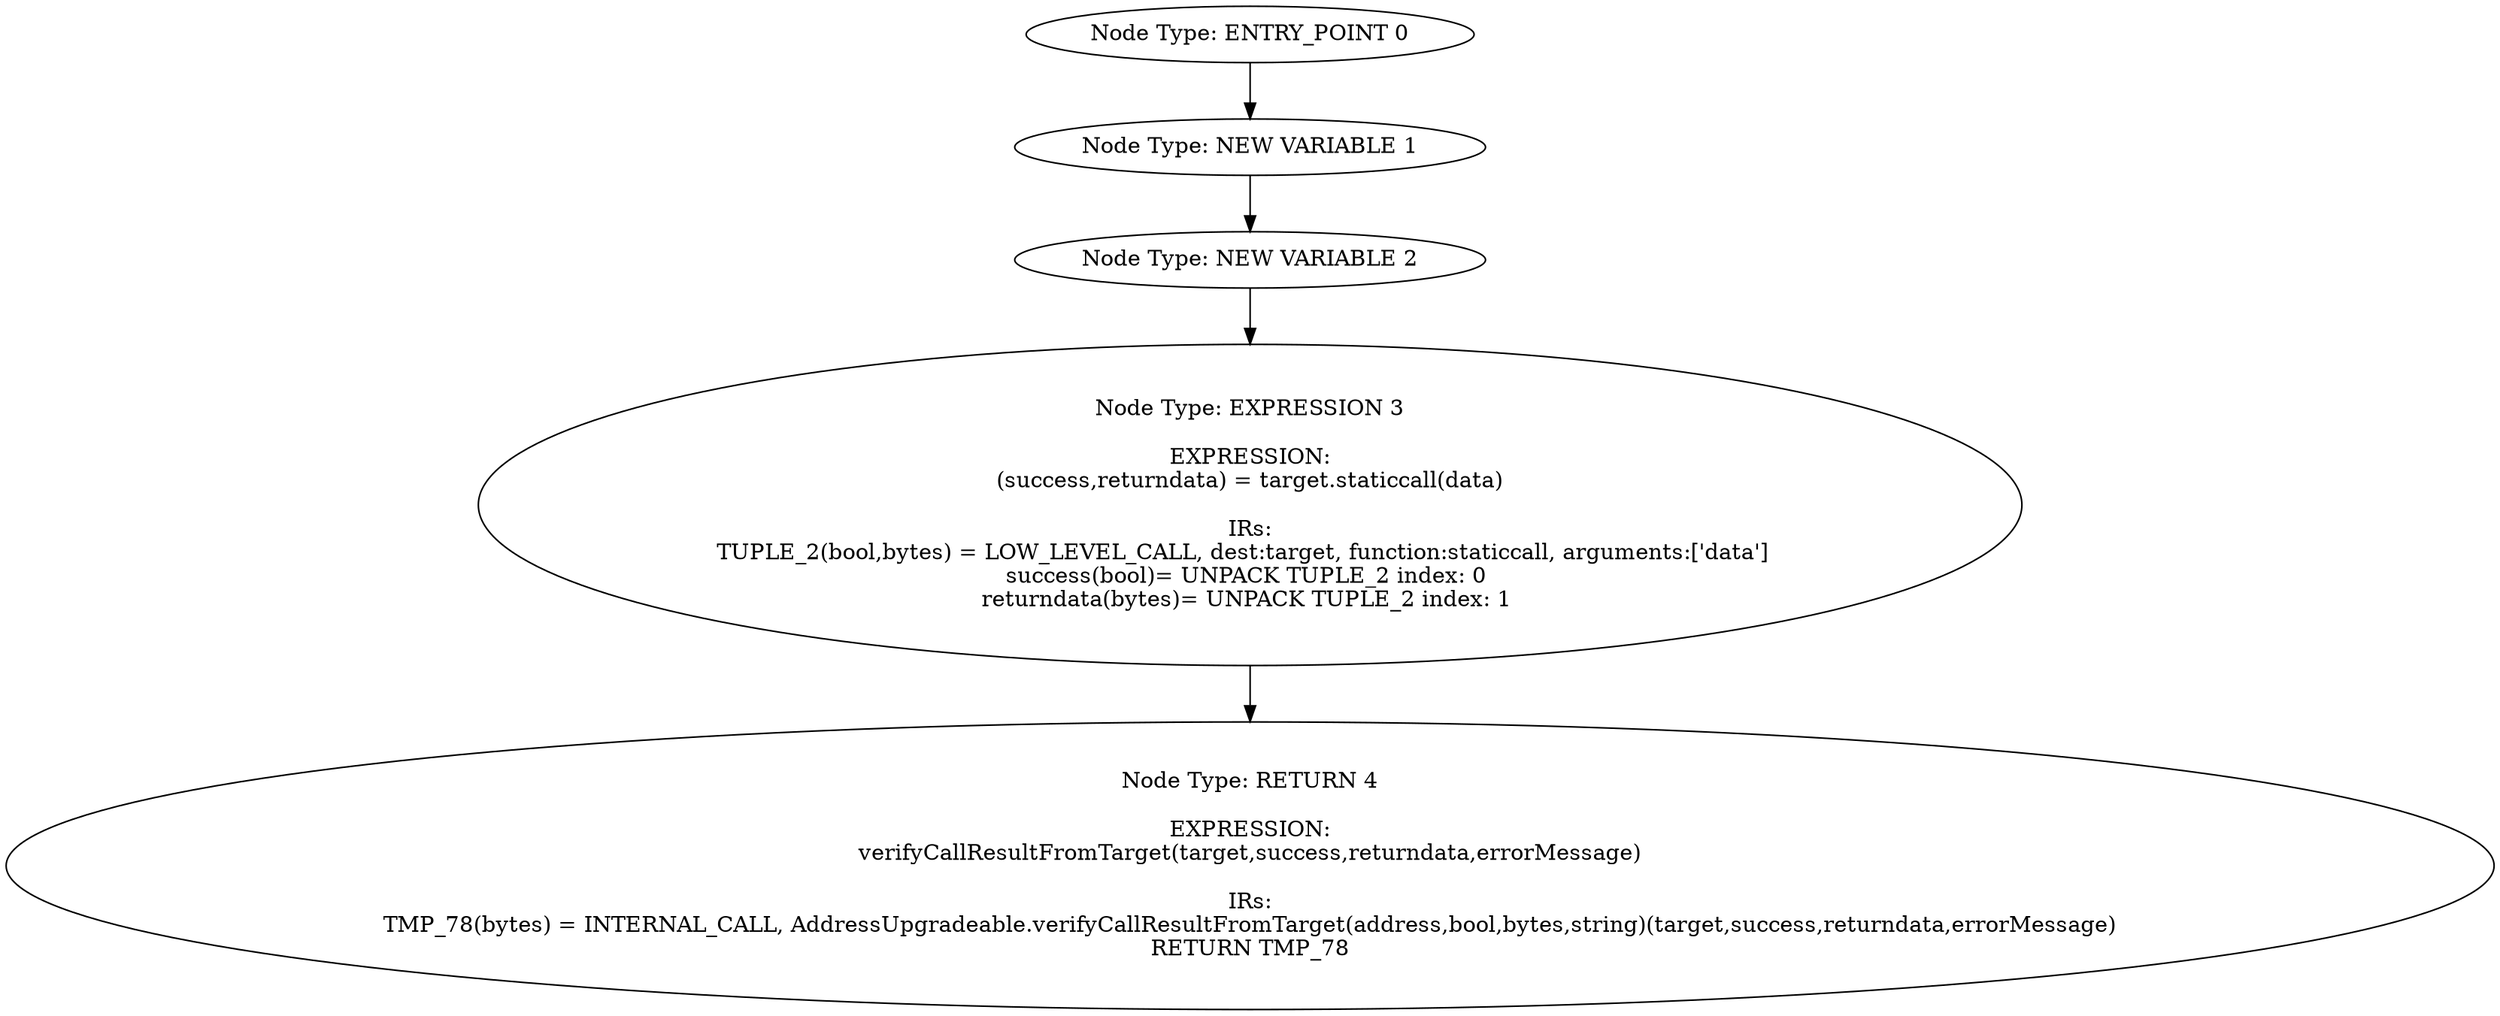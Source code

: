 digraph{
0[label="Node Type: ENTRY_POINT 0
"];
0->1;
1[label="Node Type: NEW VARIABLE 1
"];
1->2;
2[label="Node Type: NEW VARIABLE 2
"];
2->3;
3[label="Node Type: EXPRESSION 3

EXPRESSION:
(success,returndata) = target.staticcall(data)

IRs:
TUPLE_2(bool,bytes) = LOW_LEVEL_CALL, dest:target, function:staticcall, arguments:['data']  
success(bool)= UNPACK TUPLE_2 index: 0 
returndata(bytes)= UNPACK TUPLE_2 index: 1 "];
3->4;
4[label="Node Type: RETURN 4

EXPRESSION:
verifyCallResultFromTarget(target,success,returndata,errorMessage)

IRs:
TMP_78(bytes) = INTERNAL_CALL, AddressUpgradeable.verifyCallResultFromTarget(address,bool,bytes,string)(target,success,returndata,errorMessage)
RETURN TMP_78"];
}
